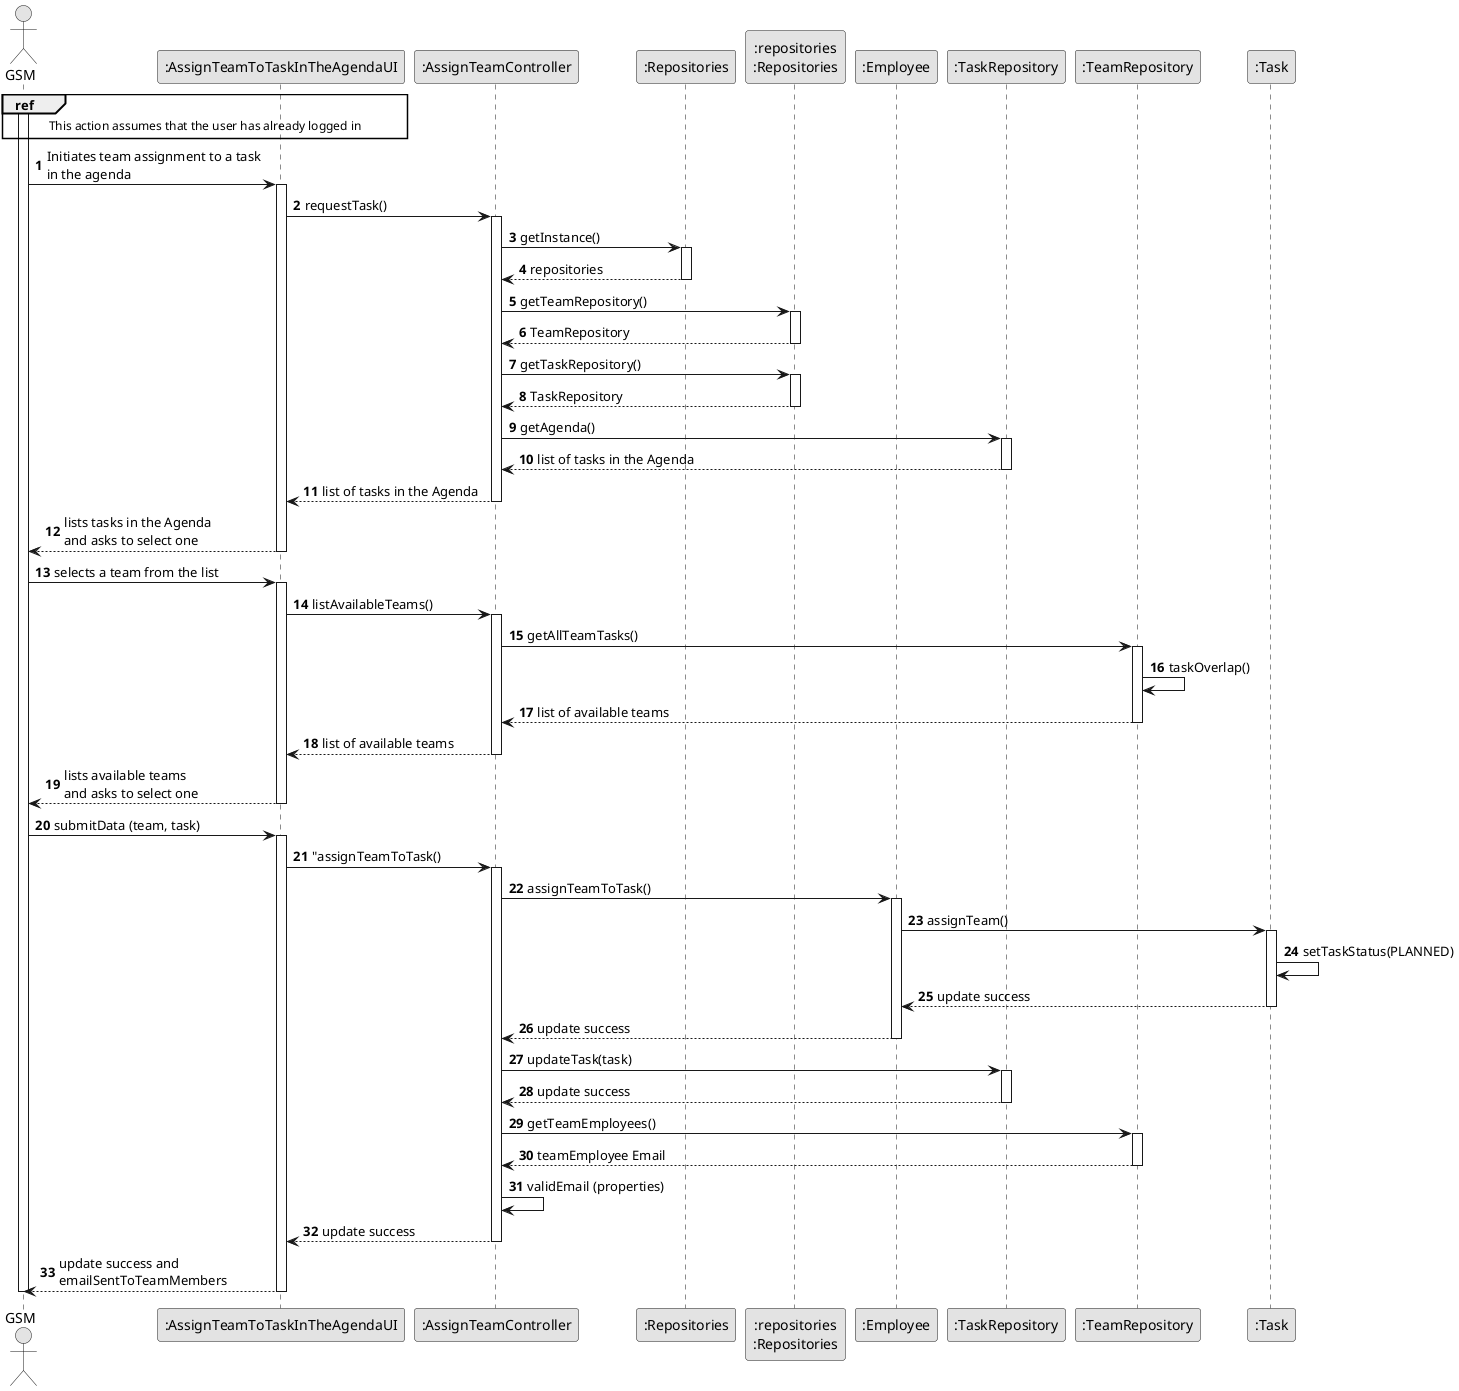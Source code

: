 @startuml
skinparam monochrome true
skinparam packageStyle rectangle
skinparam shadowing false

autonumber

'hide footbox
actor "GSM"
participant ":AssignTeamToTaskInTheAgendaUI" as UI
participant ":AssignTeamController" as Controller
participant ":Repositories" as Repositories
participant ":repositories\n:Repositories"
participant ":Employee" as Employee
participant ":TaskRepository" as TaskRepository
participant ":TeamRepository" as TeamRepository
participant ":Task" as Task


activate GSM
ref over GSM, UI : This action assumes that the user has already logged in

GSM -> UI : Initiates team assignment to a task \nin the agenda
    activate UI

           UI -> "Controller" : requestTask()
                activate "Controller"
                "Controller" -> "Repositories": getInstance()
                        activate "Repositories"
                        "Repositories" --> "Controller": repositories
                        deactivate "Repositories"
                "Controller" -> ":repositories\n:Repositories" : getTeamRepository()
                        activate ":repositories\n:Repositories"
                        ":repositories\n:Repositories" --> "Controller" : TeamRepository
                        deactivate ":repositories\n:Repositories"
                "Controller" -> ":repositories\n:Repositories" : getTaskRepository()
                        activate ":repositories\n:Repositories"
                        ":repositories\n:Repositories" --> "Controller" : TaskRepository
                        deactivate ":repositories\n:Repositories"
                "Controller" -> "TaskRepository" : getAgenda()
                        activate "TaskRepository"
                        "TaskRepository" --> "Controller" :list of tasks in the Agenda
                        deactivate "TaskRepository"
                "Controller" --> UI : list of tasks in the Agenda
                deactivate "Controller"
           UI --> "GSM" : lists tasks in the Agenda \nand asks to select one
           deactivate UI
GSM -> UI : selects a team from the list
           activate UI
           UI -> "Controller" : listAvailableTeams()
                activate "Controller"
                "Controller" -> "TeamRepository" : getAllTeamTasks()
                        activate "TeamRepository"
                        "TeamRepository" -> "TeamRepository" : taskOverlap()
                        "TeamRepository" --> "Controller" :list of available teams
                        deactivate "TeamRepository"
                "Controller" --> UI : list of available teams
                deactivate "Controller"
           UI --> GSM : lists available teams \nand asks to select one
           deactivate UI
GSM -> UI: submitData (team, task)
           activate UI
           UI -> "Controller": "assignTeamToTask()
                activate "Controller"
                "Controller" -> "Employee": assignTeamToTask()
                        activate "Employee"
                        "Employee" -> "Task": assignTeam()
                                activate "Task"
                                "Task" -> "Task" : setTaskStatus(PLANNED)
                                "Task" --> "Employee" : update success
                                deactivate "Task"
                        "Employee" --> "Controller": update success
                        deactivate "Employee"
                "Controller" -> "TaskRepository": updateTask(task)
                        activate "TaskRepository"
                        "TaskRepository" --> "Controller": update success
                        deactivate "TaskRepository"
                "Controller" -> "TeamRepository" : getTeamEmployees()
                        activate "TeamRepository"
                        "TeamRepository" --> "Controller" : teamEmployee Email
                        deactivate "TeamRepository"
                "Controller" -> "Controller": validEmail (properties)
                "Controller" --> UI : update success
                deactivate "Controller"
           UI --> GSM : update success and \nemailSentToTeamMembers
           deactivate UI







    deactivate GSM

@enduml